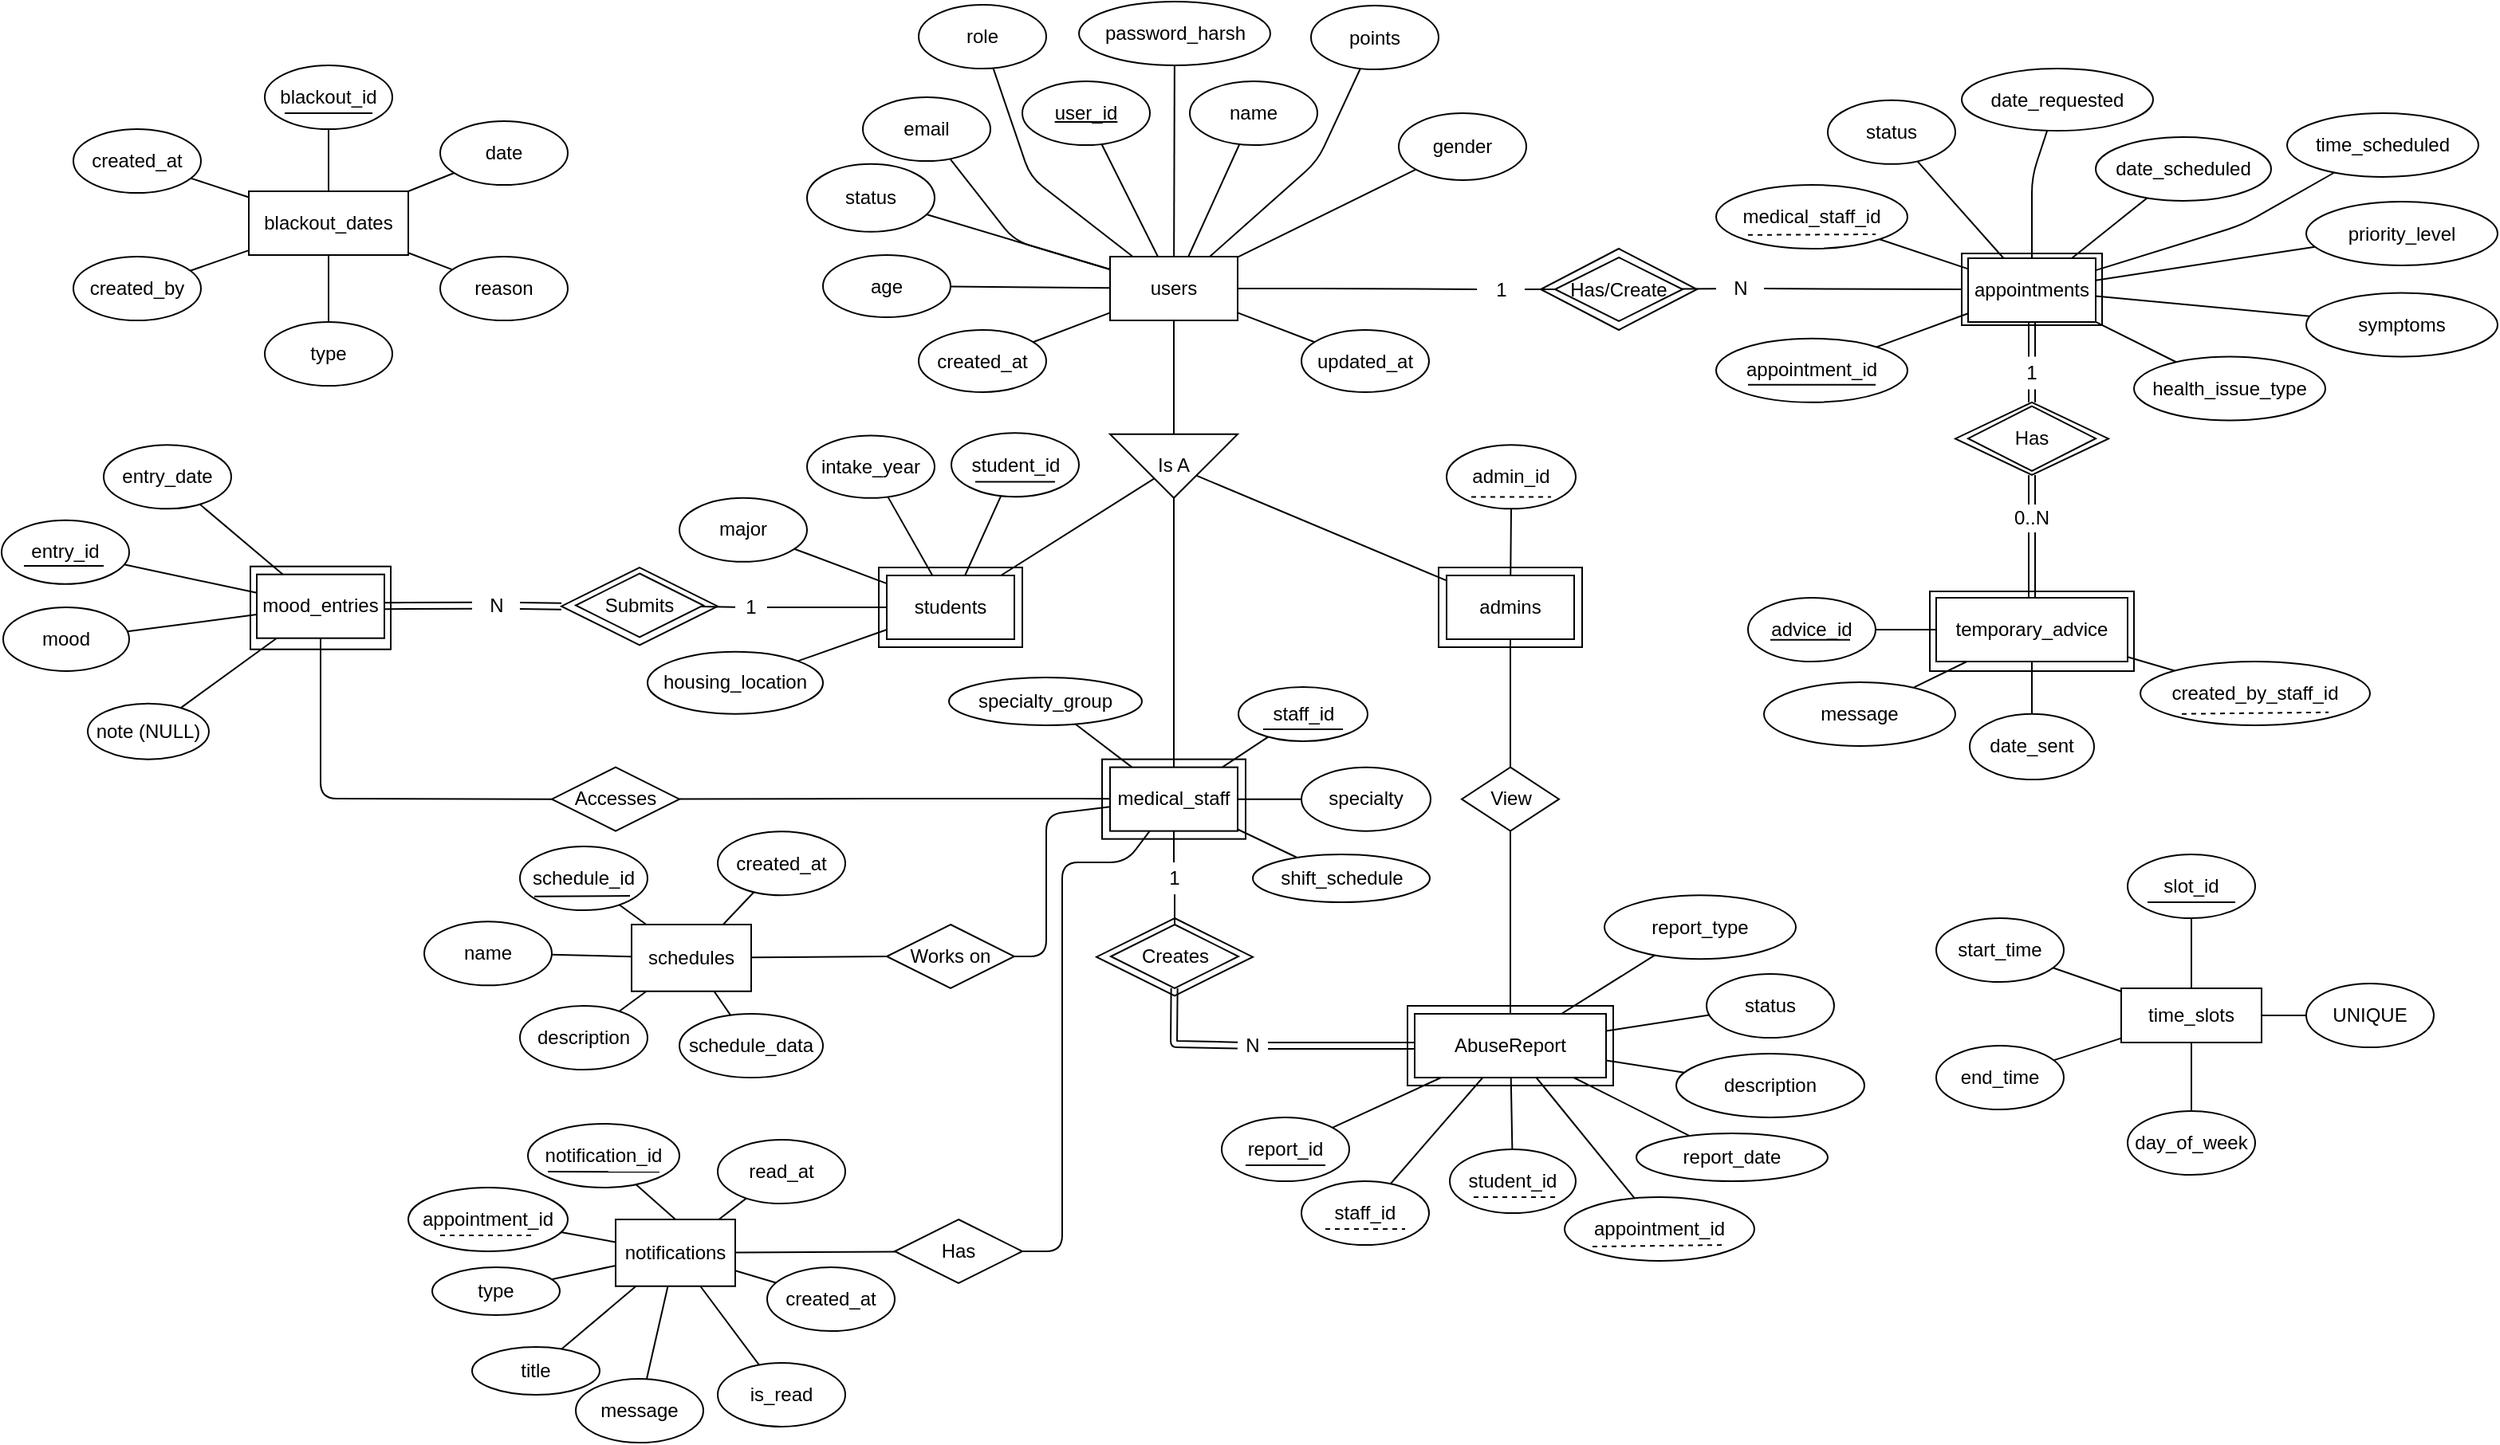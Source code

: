 <mxfile>
    <diagram id="xDIs4j-o2CHhra0XcPzP" name="Page-1">
        <mxGraphModel dx="1313" dy="509" grid="1" gridSize="10" guides="1" tooltips="1" connect="1" arrows="1" fold="1" page="1" pageScale="1" pageWidth="850" pageHeight="1100" math="0" shadow="0">
            <root>
                <mxCell id="0"/>
                <mxCell id="1" parent="0"/>
                <mxCell id="173" value="" style="rounded=0;whiteSpace=wrap;html=1;" parent="1" vertex="1">
                    <mxGeometry x="346" y="355" width="90" height="50" as="geometry"/>
                </mxCell>
                <mxCell id="172" value="" style="rounded=0;whiteSpace=wrap;html=1;" parent="1" vertex="1">
                    <mxGeometry x="135" y="475.32" width="90" height="50" as="geometry"/>
                </mxCell>
                <mxCell id="171" value="" style="rounded=0;whiteSpace=wrap;html=1;" parent="1" vertex="1">
                    <mxGeometry x="-5" y="355" width="90" height="50" as="geometry"/>
                </mxCell>
                <mxCell id="143" value="" style="rounded=0;whiteSpace=wrap;html=1;" parent="1" vertex="1">
                    <mxGeometry x="326.5" y="630" width="129" height="50" as="geometry"/>
                </mxCell>
                <mxCell id="138" value="" style="rounded=0;whiteSpace=wrap;html=1;" parent="1" vertex="1">
                    <mxGeometry x="654" y="370" width="128" height="50" as="geometry"/>
                </mxCell>
                <mxCell id="137" value="" style="rhombus;whiteSpace=wrap;html=1;" parent="1" vertex="1">
                    <mxGeometry x="670" y="251.4" width="96" height="45.6" as="geometry"/>
                </mxCell>
                <mxCell id="136" value="" style="rounded=0;whiteSpace=wrap;html=1;" parent="1" vertex="1">
                    <mxGeometry x="-399" y="354.35" width="88" height="52" as="geometry"/>
                </mxCell>
                <mxCell id="132" value="" style="rhombus;whiteSpace=wrap;html=1;" parent="1" vertex="1">
                    <mxGeometry x="-204" y="355.02" width="98" height="48.65" as="geometry"/>
                </mxCell>
                <mxCell id="130" value="" style="rhombus;whiteSpace=wrap;html=1;" parent="1" vertex="1">
                    <mxGeometry x="131.5" y="575" width="98" height="48.65" as="geometry"/>
                </mxCell>
                <mxCell id="107" value="" style="rounded=0;whiteSpace=wrap;html=1;" parent="1" vertex="1">
                    <mxGeometry x="674" y="158" width="88" height="45" as="geometry"/>
                </mxCell>
                <mxCell id="109" value="" style="rhombus;whiteSpace=wrap;html=1;" parent="1" vertex="1">
                    <mxGeometry x="410" y="155" width="98" height="51" as="geometry"/>
                </mxCell>
                <mxCell id="13" style="edgeStyle=none;html=1;endArrow=none;endFill=0;" parent="1" source="2" target="8" edge="1">
                    <mxGeometry relative="1" as="geometry"/>
                </mxCell>
                <mxCell id="14" style="edgeStyle=none;html=1;endArrow=none;endFill=0;" parent="1" source="2" target="12" edge="1">
                    <mxGeometry relative="1" as="geometry">
                        <mxPoint x="180" y="160" as="sourcePoint"/>
                    </mxGeometry>
                </mxCell>
                <mxCell id="15" style="edgeStyle=none;html=1;endArrow=none;endFill=0;" parent="1" source="2" target="9" edge="1">
                    <mxGeometry relative="1" as="geometry">
                        <Array as="points">
                            <mxPoint x="80" y="150"/>
                        </Array>
                    </mxGeometry>
                </mxCell>
                <mxCell id="16" style="edgeStyle=none;html=1;endArrow=none;endFill=0;" parent="1" source="2" target="10" edge="1">
                    <mxGeometry relative="1" as="geometry"/>
                </mxCell>
                <mxCell id="17" style="edgeStyle=none;html=1;endArrow=none;endFill=0;" parent="1" source="2" target="11" edge="1">
                    <mxGeometry relative="1" as="geometry">
                        <Array as="points">
                            <mxPoint x="90" y="110"/>
                        </Array>
                    </mxGeometry>
                </mxCell>
                <mxCell id="19" style="edgeStyle=none;html=1;endArrow=none;endFill=0;" parent="1" source="2" target="18" edge="1">
                    <mxGeometry relative="1" as="geometry">
                        <Array as="points"/>
                    </mxGeometry>
                </mxCell>
                <mxCell id="22" style="edgeStyle=none;html=1;endArrow=none;endFill=0;" parent="1" source="2" target="21" edge="1">
                    <mxGeometry relative="1" as="geometry">
                        <Array as="points">
                            <mxPoint x="270" y="100"/>
                        </Array>
                    </mxGeometry>
                </mxCell>
                <mxCell id="71" style="edgeStyle=none;html=1;endArrow=none;endFill=0;" parent="1" source="72" target="70" edge="1">
                    <mxGeometry relative="1" as="geometry"/>
                </mxCell>
                <mxCell id="91" style="edgeStyle=none;html=1;endArrow=none;endFill=0;entryX=0.5;entryY=0;entryDx=0;entryDy=0;shape=link;" parent="1" source="93" target="137" edge="1">
                    <mxGeometry relative="1" as="geometry">
                        <Array as="points"/>
                    </mxGeometry>
                </mxCell>
                <mxCell id="101" style="edgeStyle=none;html=1;endArrow=none;endFill=0;" parent="1" target="90" edge="1">
                    <mxGeometry relative="1" as="geometry">
                        <mxPoint x="180.5" y="560" as="sourcePoint"/>
                    </mxGeometry>
                </mxCell>
                <mxCell id="2" value="users" style="rounded=0;whiteSpace=wrap;html=1;" parent="1" vertex="1">
                    <mxGeometry x="140" y="160" width="80" height="40" as="geometry"/>
                </mxCell>
                <mxCell id="24" style="edgeStyle=none;html=1;endArrow=none;endFill=0;" parent="1" source="3" target="23" edge="1">
                    <mxGeometry relative="1" as="geometry"/>
                </mxCell>
                <mxCell id="28" style="edgeStyle=none;html=1;endArrow=none;endFill=0;" parent="1" source="3" target="27" edge="1">
                    <mxGeometry relative="1" as="geometry">
                        <Array as="points">
                            <mxPoint x="718" y="110"/>
                        </Array>
                    </mxGeometry>
                </mxCell>
                <mxCell id="31" style="edgeStyle=none;html=1;endArrow=none;endFill=0;" parent="1" source="3" target="30" edge="1">
                    <mxGeometry relative="1" as="geometry"/>
                </mxCell>
                <mxCell id="32" style="edgeStyle=none;html=1;endArrow=none;endFill=0;" parent="1" source="3" target="29" edge="1">
                    <mxGeometry relative="1" as="geometry"/>
                </mxCell>
                <mxCell id="34" style="edgeStyle=none;html=1;endArrow=none;endFill=0;" parent="1" source="3" target="33" edge="1">
                    <mxGeometry relative="1" as="geometry">
                        <Array as="points"/>
                    </mxGeometry>
                </mxCell>
                <mxCell id="36" style="edgeStyle=none;html=1;endArrow=none;endFill=0;" parent="1" source="3" target="35" edge="1">
                    <mxGeometry relative="1" as="geometry"/>
                </mxCell>
                <mxCell id="108" value="" style="edgeStyle=none;html=1;endArrow=none;endFill=0;exitX=0;exitY=0.5;exitDx=0;exitDy=0;" parent="1" source="107" target="74" edge="1">
                    <mxGeometry relative="1" as="geometry">
                        <mxPoint x="676" y="180" as="sourcePoint"/>
                    </mxGeometry>
                </mxCell>
                <mxCell id="3" value="appointments" style="rounded=0;whiteSpace=wrap;html=1;" parent="1" vertex="1">
                    <mxGeometry x="678" y="161" width="80" height="40" as="geometry"/>
                </mxCell>
                <mxCell id="4" value="mood_entries" style="rounded=0;whiteSpace=wrap;html=1;" parent="1" vertex="1">
                    <mxGeometry x="-395" y="359.35" width="80" height="40" as="geometry"/>
                </mxCell>
                <mxCell id="6" value="temporary_advice" style="rounded=0;whiteSpace=wrap;html=1;" parent="1" vertex="1">
                    <mxGeometry x="658" y="374.0" width="120" height="40" as="geometry"/>
                </mxCell>
                <mxCell id="67" style="edgeStyle=none;html=1;endArrow=none;endFill=0;" parent="1" source="7" target="66" edge="1">
                    <mxGeometry relative="1" as="geometry"/>
                </mxCell>
                <mxCell id="7" value="AbuseReport" style="rounded=0;whiteSpace=wrap;html=1;" parent="1" vertex="1">
                    <mxGeometry x="331" y="635.0" width="120" height="40" as="geometry"/>
                </mxCell>
                <mxCell id="8" value="&lt;u&gt;user_id&lt;/u&gt;" style="ellipse;whiteSpace=wrap;html=1;" parent="1" vertex="1">
                    <mxGeometry x="85" y="50" width="80" height="40" as="geometry"/>
                </mxCell>
                <mxCell id="9" value="email" style="ellipse;whiteSpace=wrap;html=1;" parent="1" vertex="1">
                    <mxGeometry x="-15" y="60" width="80" height="40" as="geometry"/>
                </mxCell>
                <mxCell id="10" value="password_harsh" style="ellipse;whiteSpace=wrap;html=1;" parent="1" vertex="1">
                    <mxGeometry x="120.5" width="120" height="40" as="geometry"/>
                </mxCell>
                <mxCell id="11" value="role" style="ellipse;whiteSpace=wrap;html=1;" parent="1" vertex="1">
                    <mxGeometry x="20" y="2" width="80" height="40" as="geometry"/>
                </mxCell>
                <mxCell id="12" value="name" style="ellipse;whiteSpace=wrap;html=1;" parent="1" vertex="1">
                    <mxGeometry x="190" y="50" width="80" height="40" as="geometry"/>
                </mxCell>
                <mxCell id="18" value="status" style="ellipse;whiteSpace=wrap;html=1;" parent="1" vertex="1">
                    <mxGeometry x="-50" y="101.9" width="80" height="42.5" as="geometry"/>
                </mxCell>
                <mxCell id="21" value="points" style="ellipse;whiteSpace=wrap;html=1;" parent="1" vertex="1">
                    <mxGeometry x="266" y="2.5" width="80" height="40" as="geometry"/>
                </mxCell>
                <mxCell id="23" value="appointment_id" style="ellipse;whiteSpace=wrap;html=1;" parent="1" vertex="1">
                    <mxGeometry x="520" y="211.4" width="120" height="40" as="geometry"/>
                </mxCell>
                <mxCell id="25" value="" style="endArrow=none;html=1;" parent="1" edge="1">
                    <mxGeometry width="50" height="50" relative="1" as="geometry">
                        <mxPoint x="540" y="240.4" as="sourcePoint"/>
                        <mxPoint x="620" y="240.4" as="targetPoint"/>
                    </mxGeometry>
                </mxCell>
                <mxCell id="27" value="date_requested" style="ellipse;whiteSpace=wrap;html=1;" parent="1" vertex="1">
                    <mxGeometry x="674" y="42" width="120" height="39" as="geometry"/>
                </mxCell>
                <mxCell id="29" value="date_scheduled" style="ellipse;whiteSpace=wrap;html=1;" parent="1" vertex="1">
                    <mxGeometry x="758" y="85" width="110" height="40" as="geometry"/>
                </mxCell>
                <mxCell id="30" value="symptoms" style="ellipse;whiteSpace=wrap;html=1;" parent="1" vertex="1">
                    <mxGeometry x="890" y="182.7" width="120" height="40" as="geometry"/>
                </mxCell>
                <mxCell id="33" value="priority_level" style="ellipse;whiteSpace=wrap;html=1;" parent="1" vertex="1">
                    <mxGeometry x="890" y="125.5" width="120" height="40" as="geometry"/>
                </mxCell>
                <mxCell id="35" value="status" style="ellipse;whiteSpace=wrap;html=1;" parent="1" vertex="1">
                    <mxGeometry x="590" y="61.9" width="80" height="40" as="geometry"/>
                </mxCell>
                <mxCell id="38" value="" style="edgeStyle=none;html=1;endArrow=none;endFill=0;" parent="1" source="37" target="4" edge="1">
                    <mxGeometry relative="1" as="geometry"/>
                </mxCell>
                <mxCell id="37" value="entry_id" style="ellipse;whiteSpace=wrap;html=1;" parent="1" vertex="1">
                    <mxGeometry x="-555" y="325.35" width="80" height="40" as="geometry"/>
                </mxCell>
                <mxCell id="40" value="" style="edgeStyle=none;html=1;endArrow=none;endFill=0;" parent="1" source="39" target="4" edge="1">
                    <mxGeometry relative="1" as="geometry">
                        <mxPoint x="-340.701" y="318.153" as="sourcePoint"/>
                    </mxGeometry>
                </mxCell>
                <mxCell id="39" value="entry_date" style="ellipse;whiteSpace=wrap;html=1;" parent="1" vertex="1">
                    <mxGeometry x="-491" y="278.15" width="80" height="40" as="geometry"/>
                </mxCell>
                <mxCell id="42" style="edgeStyle=none;html=1;endArrow=none;endFill=0;" parent="1" source="41" target="4" edge="1">
                    <mxGeometry relative="1" as="geometry"/>
                </mxCell>
                <mxCell id="41" value="mood" style="ellipse;whiteSpace=wrap;html=1;" parent="1" vertex="1">
                    <mxGeometry x="-554" y="379.95" width="79" height="40" as="geometry"/>
                </mxCell>
                <mxCell id="43" value="" style="endArrow=none;html=1;" parent="1" edge="1">
                    <mxGeometry width="50" height="50" relative="1" as="geometry">
                        <mxPoint x="-541" y="354.02" as="sourcePoint"/>
                        <mxPoint x="-491" y="354.02" as="targetPoint"/>
                    </mxGeometry>
                </mxCell>
                <mxCell id="55" style="edgeStyle=none;html=1;endArrow=none;endFill=0;" parent="1" source="53" target="6" edge="1">
                    <mxGeometry relative="1" as="geometry"/>
                </mxCell>
                <mxCell id="53" value="advice_id" style="ellipse;whiteSpace=wrap;html=1;" parent="1" vertex="1">
                    <mxGeometry x="540" y="374.0" width="80" height="40" as="geometry"/>
                </mxCell>
                <mxCell id="54" value="" style="endArrow=none;html=1;" parent="1" edge="1">
                    <mxGeometry width="50" height="50" relative="1" as="geometry">
                        <mxPoint x="554" y="400.37" as="sourcePoint"/>
                        <mxPoint x="604" y="400.37" as="targetPoint"/>
                    </mxGeometry>
                </mxCell>
                <mxCell id="59" style="edgeStyle=none;html=1;endArrow=none;endFill=0;" parent="1" source="58" target="6" edge="1">
                    <mxGeometry relative="1" as="geometry"/>
                </mxCell>
                <mxCell id="58" value="created_by_staff_id" style="ellipse;whiteSpace=wrap;html=1;" parent="1" vertex="1">
                    <mxGeometry x="786" y="414" width="144" height="40" as="geometry"/>
                </mxCell>
                <mxCell id="61" style="edgeStyle=none;html=1;endArrow=none;endFill=0;" parent="1" source="60" target="6" edge="1">
                    <mxGeometry relative="1" as="geometry"/>
                </mxCell>
                <mxCell id="60" value="date_sent" style="ellipse;whiteSpace=wrap;html=1;" parent="1" vertex="1">
                    <mxGeometry x="679" y="446.85" width="78" height="41.2" as="geometry"/>
                </mxCell>
                <mxCell id="63" style="edgeStyle=none;html=1;endArrow=none;endFill=0;" parent="1" source="62" target="7" edge="1">
                    <mxGeometry relative="1" as="geometry"/>
                </mxCell>
                <mxCell id="62" value="report_id" style="ellipse;whiteSpace=wrap;html=1;" parent="1" vertex="1">
                    <mxGeometry x="210" y="700.0" width="80" height="40" as="geometry"/>
                </mxCell>
                <mxCell id="65" style="edgeStyle=none;html=1;endArrow=none;endFill=0;" parent="1" source="64" target="7" edge="1">
                    <mxGeometry relative="1" as="geometry"/>
                </mxCell>
                <mxCell id="64" value="description" style="ellipse;whiteSpace=wrap;html=1;" parent="1" vertex="1">
                    <mxGeometry x="495" y="660.0" width="118" height="40" as="geometry"/>
                </mxCell>
                <mxCell id="66" value="report_date" style="ellipse;whiteSpace=wrap;html=1;" parent="1" vertex="1">
                    <mxGeometry x="470" y="710" width="120" height="30" as="geometry"/>
                </mxCell>
                <mxCell id="69" style="edgeStyle=none;html=1;endArrow=none;endFill=0;" parent="1" source="68" target="7" edge="1">
                    <mxGeometry relative="1" as="geometry"/>
                </mxCell>
                <mxCell id="68" value="status" style="ellipse;whiteSpace=wrap;html=1;" parent="1" vertex="1">
                    <mxGeometry x="514" y="610.0" width="80" height="40" as="geometry"/>
                </mxCell>
                <mxCell id="70" value="Has/Create" style="rhombus;whiteSpace=wrap;html=1;" parent="1" vertex="1">
                    <mxGeometry x="419" y="160.5" width="80" height="40" as="geometry"/>
                </mxCell>
                <mxCell id="77" style="edgeStyle=none;html=1;endArrow=none;endFill=0;shape=link;" parent="1" source="79" target="4" edge="1">
                    <mxGeometry relative="1" as="geometry"/>
                </mxCell>
                <mxCell id="117" value="" style="edgeStyle=none;html=1;endArrow=none;endFill=0;shape=link;exitX=0;exitY=0.5;exitDx=0;exitDy=0;" parent="1" source="132" target="79" edge="1">
                    <mxGeometry relative="1" as="geometry"/>
                </mxCell>
                <mxCell id="75" value="Submits" style="rhombus;whiteSpace=wrap;html=1;" parent="1" vertex="1">
                    <mxGeometry x="-195" y="358.75" width="80" height="40" as="geometry"/>
                </mxCell>
                <mxCell id="84" value="" style="edgeStyle=none;html=1;endArrow=none;endFill=0;" parent="1" source="70" target="74" edge="1">
                    <mxGeometry relative="1" as="geometry">
                        <mxPoint x="424.216" y="223.108" as="sourcePoint"/>
                        <mxPoint x="572" y="164.5" as="targetPoint"/>
                    </mxGeometry>
                </mxCell>
                <mxCell id="74" value="N" style="text;html=1;align=center;verticalAlign=middle;resizable=0;points=[];autosize=1;strokeColor=none;fillColor=none;" parent="1" vertex="1">
                    <mxGeometry x="520" y="165" width="30" height="30" as="geometry"/>
                </mxCell>
                <mxCell id="85" value="" style="edgeStyle=none;html=1;endArrow=none;endFill=0;" parent="1" source="2" target="72" edge="1">
                    <mxGeometry relative="1" as="geometry">
                        <mxPoint x="200" y="180" as="sourcePoint"/>
                        <mxPoint x="320" y="180" as="targetPoint"/>
                        <Array as="points">
                            <mxPoint x="260" y="180"/>
                        </Array>
                    </mxGeometry>
                </mxCell>
                <mxCell id="72" value="1" style="text;html=1;align=center;verticalAlign=middle;resizable=0;points=[];autosize=1;strokeColor=none;fillColor=none;" parent="1" vertex="1">
                    <mxGeometry x="370" y="165.5" width="30" height="30" as="geometry"/>
                </mxCell>
                <mxCell id="79" value="N" style="text;html=1;align=center;verticalAlign=middle;resizable=0;points=[];autosize=1;strokeColor=none;fillColor=none;" parent="1" vertex="1">
                    <mxGeometry x="-260" y="363.75" width="30" height="30" as="geometry"/>
                </mxCell>
                <mxCell id="92" style="edgeStyle=none;html=1;endArrow=none;endFill=0;shape=link;" parent="1" source="97" target="6" edge="1">
                    <mxGeometry relative="1" as="geometry">
                        <mxPoint x="718" y="358.5" as="sourcePoint"/>
                        <Array as="points"/>
                    </mxGeometry>
                </mxCell>
                <mxCell id="89" value="Has" style="rhombus;whiteSpace=wrap;html=1;" parent="1" vertex="1">
                    <mxGeometry x="678" y="253.8" width="80" height="40.6" as="geometry"/>
                </mxCell>
                <mxCell id="104" style="edgeStyle=none;html=1;endArrow=none;endFill=0;shape=link;" parent="1" source="105" target="7" edge="1">
                    <mxGeometry relative="1" as="geometry">
                        <Array as="points"/>
                    </mxGeometry>
                </mxCell>
                <mxCell id="90" value="Creates" style="rhombus;whiteSpace=wrap;html=1;" parent="1" vertex="1">
                    <mxGeometry x="140.5" y="579.0" width="80" height="40" as="geometry"/>
                </mxCell>
                <mxCell id="96" value="" style="edgeStyle=none;html=1;endArrow=none;endFill=0;shape=link;" parent="1" source="3" target="93" edge="1">
                    <mxGeometry relative="1" as="geometry">
                        <mxPoint x="296" y="173" as="sourcePoint"/>
                        <mxPoint x="392" y="484" as="targetPoint"/>
                        <Array as="points"/>
                    </mxGeometry>
                </mxCell>
                <mxCell id="93" value="1" style="text;html=1;align=center;verticalAlign=middle;whiteSpace=wrap;rounded=0;" parent="1" vertex="1">
                    <mxGeometry x="708" y="222.7" width="20" height="20.6" as="geometry"/>
                </mxCell>
                <mxCell id="98" value="" style="edgeStyle=none;html=1;endArrow=none;endFill=0;shape=link;exitX=0.5;exitY=1;exitDx=0;exitDy=0;" parent="1" source="137" target="97" edge="1">
                    <mxGeometry relative="1" as="geometry">
                        <mxPoint x="719" y="303" as="sourcePoint"/>
                        <mxPoint x="914" y="630.2" as="targetPoint"/>
                        <Array as="points"/>
                    </mxGeometry>
                </mxCell>
                <mxCell id="97" value="0..N" style="text;html=1;align=center;verticalAlign=middle;whiteSpace=wrap;rounded=0;" parent="1" vertex="1">
                    <mxGeometry x="708" y="315.5" width="20" height="17.5" as="geometry"/>
                </mxCell>
                <mxCell id="102" value="1" style="text;html=1;align=center;verticalAlign=middle;whiteSpace=wrap;rounded=0;" parent="1" vertex="1">
                    <mxGeometry x="172.5" y="540" width="15" height="20.6" as="geometry"/>
                </mxCell>
                <mxCell id="106" value="" style="edgeStyle=none;html=1;endArrow=none;endFill=0;shape=link;" parent="1" source="90" target="105" edge="1">
                    <mxGeometry relative="1" as="geometry">
                        <mxPoint x="340.5" y="857.4" as="sourcePoint"/>
                        <mxPoint x="180.5" y="665.05" as="targetPoint"/>
                        <Array as="points">
                            <mxPoint x="180" y="654"/>
                        </Array>
                    </mxGeometry>
                </mxCell>
                <mxCell id="105" value="N" style="text;html=1;align=center;verticalAlign=middle;whiteSpace=wrap;rounded=0;" parent="1" vertex="1">
                    <mxGeometry x="220" y="648.13" width="19" height="13.75" as="geometry"/>
                </mxCell>
                <mxCell id="113" style="edgeStyle=none;html=1;exitX=0;exitY=0.5;exitDx=0;exitDy=0;endArrow=none;endFill=0;" parent="1" source="112" target="2" edge="1">
                    <mxGeometry relative="1" as="geometry"/>
                </mxCell>
                <mxCell id="115" style="edgeStyle=none;html=1;endArrow=none;endFill=0;" parent="1" source="112" target="114" edge="1">
                    <mxGeometry relative="1" as="geometry"/>
                </mxCell>
                <mxCell id="122" style="edgeStyle=none;html=1;exitX=1;exitY=0.5;exitDx=0;exitDy=0;endArrow=none;endFill=0;" parent="1" source="112" target="121" edge="1">
                    <mxGeometry relative="1" as="geometry"/>
                </mxCell>
                <mxCell id="128" style="edgeStyle=none;html=1;endArrow=none;endFill=0;" parent="1" source="112" target="126" edge="1">
                    <mxGeometry relative="1" as="geometry"/>
                </mxCell>
                <mxCell id="112" value="Is A" style="triangle;whiteSpace=wrap;html=1;rotation=90;horizontal=0;" parent="1" vertex="1">
                    <mxGeometry x="160" y="251.4" width="40" height="80" as="geometry"/>
                </mxCell>
                <mxCell id="120" style="edgeStyle=none;html=1;endArrow=none;endFill=0;" parent="1" source="135" target="75" edge="1">
                    <mxGeometry relative="1" as="geometry">
                        <Array as="points"/>
                        <mxPoint x="-155" y="364.6" as="sourcePoint"/>
                    </mxGeometry>
                </mxCell>
                <mxCell id="147" style="edgeStyle=none;html=1;endArrow=none;endFill=0;" parent="1" source="114" target="146" edge="1">
                    <mxGeometry relative="1" as="geometry"/>
                </mxCell>
                <mxCell id="114" value="students" style="rounded=0;whiteSpace=wrap;html=1;" parent="1" vertex="1">
                    <mxGeometry y="360" width="80" height="40" as="geometry"/>
                </mxCell>
                <mxCell id="158" style="edgeStyle=none;html=1;endArrow=none;endFill=0;" parent="1" source="121" target="157" edge="1">
                    <mxGeometry relative="1" as="geometry">
                        <Array as="points">
                            <mxPoint x="110" y="500"/>
                            <mxPoint y="500"/>
                        </Array>
                    </mxGeometry>
                </mxCell>
                <mxCell id="205" style="edgeStyle=none;html=1;exitX=0.5;exitY=1;exitDx=0;exitDy=0;endArrow=none;endFill=0;" edge="1" parent="1" source="121" target="102">
                    <mxGeometry relative="1" as="geometry"/>
                </mxCell>
                <mxCell id="121" value="medical_staff" style="rounded=0;whiteSpace=wrap;html=1;" parent="1" vertex="1">
                    <mxGeometry x="140" y="480.32" width="80" height="40" as="geometry"/>
                </mxCell>
                <mxCell id="190" style="edgeStyle=none;html=1;exitX=0.5;exitY=1;exitDx=0;exitDy=0;endArrow=none;endFill=0;" edge="1" parent="1" source="126" target="189">
                    <mxGeometry relative="1" as="geometry"/>
                </mxCell>
                <mxCell id="126" value="admins" style="rounded=0;whiteSpace=wrap;html=1;" parent="1" vertex="1">
                    <mxGeometry x="351" y="360" width="80" height="40" as="geometry"/>
                </mxCell>
                <mxCell id="181" style="edgeStyle=none;html=1;exitX=1;exitY=0.5;exitDx=0;exitDy=0;endArrow=none;endFill=0;" edge="1" parent="1" source="135" target="114">
                    <mxGeometry relative="1" as="geometry"/>
                </mxCell>
                <mxCell id="135" value="1" style="text;html=1;align=center;verticalAlign=middle;whiteSpace=wrap;rounded=0;" parent="1" vertex="1">
                    <mxGeometry x="-95" y="370" width="20" height="20" as="geometry"/>
                </mxCell>
                <mxCell id="145" value="" style="endArrow=none;html=1;" parent="1" edge="1">
                    <mxGeometry width="50" height="50" relative="1" as="geometry">
                        <mxPoint x="225" y="730" as="sourcePoint"/>
                        <mxPoint x="275" y="730" as="targetPoint"/>
                    </mxGeometry>
                </mxCell>
                <mxCell id="146" value="student_id" style="ellipse;whiteSpace=wrap;html=1;" parent="1" vertex="1">
                    <mxGeometry x="40.5" y="270.6" width="80" height="40" as="geometry"/>
                </mxCell>
                <mxCell id="150" style="edgeStyle=none;html=1;endArrow=none;endFill=0;" parent="1" source="149" target="114" edge="1">
                    <mxGeometry relative="1" as="geometry"/>
                </mxCell>
                <mxCell id="149" value="intake_year" style="ellipse;whiteSpace=wrap;html=1;" parent="1" vertex="1">
                    <mxGeometry x="-50" y="272.2" width="80" height="39.2" as="geometry"/>
                </mxCell>
                <mxCell id="152" style="edgeStyle=none;html=1;endArrow=none;endFill=0;" parent="1" source="151" target="114" edge="1">
                    <mxGeometry relative="1" as="geometry"/>
                </mxCell>
                <mxCell id="151" value="major" style="ellipse;whiteSpace=wrap;html=1;" parent="1" vertex="1">
                    <mxGeometry x="-130" y="311.4" width="80" height="40" as="geometry"/>
                </mxCell>
                <mxCell id="154" style="edgeStyle=none;html=1;endArrow=none;endFill=0;" parent="1" source="153" target="2" edge="1">
                    <mxGeometry relative="1" as="geometry"/>
                </mxCell>
                <mxCell id="153" value="gender" style="ellipse;whiteSpace=wrap;html=1;" parent="1" vertex="1">
                    <mxGeometry x="321" y="70" width="80" height="42" as="geometry"/>
                </mxCell>
                <mxCell id="156" style="edgeStyle=none;html=1;endArrow=none;endFill=0;" parent="1" source="155" target="2" edge="1">
                    <mxGeometry relative="1" as="geometry"/>
                </mxCell>
                <mxCell id="155" value="age" style="ellipse;whiteSpace=wrap;html=1;" parent="1" vertex="1">
                    <mxGeometry x="-40" y="159" width="80" height="39" as="geometry"/>
                </mxCell>
                <mxCell id="157" value="Accesses" style="rhombus;whiteSpace=wrap;html=1;" parent="1" vertex="1">
                    <mxGeometry x="-210" y="480.32" width="80" height="40" as="geometry"/>
                </mxCell>
                <mxCell id="159" style="edgeStyle=none;html=1;endArrow=none;endFill=0;exitX=0;exitY=0.5;exitDx=0;exitDy=0;" parent="1" source="157" target="4" edge="1">
                    <mxGeometry relative="1" as="geometry">
                        <Array as="points">
                            <mxPoint x="-355" y="500"/>
                        </Array>
                        <mxPoint x="-240" y="464.35" as="sourcePoint"/>
                    </mxGeometry>
                </mxCell>
                <mxCell id="162" style="edgeStyle=none;html=1;endArrow=none;endFill=0;" parent="1" source="160" target="126" edge="1">
                    <mxGeometry relative="1" as="geometry"/>
                </mxCell>
                <mxCell id="160" value="admin_id" style="ellipse;whiteSpace=wrap;html=1;" parent="1" vertex="1">
                    <mxGeometry x="351" y="278.15" width="81" height="40" as="geometry"/>
                </mxCell>
                <mxCell id="163" value="" style="endArrow=none;dashed=1;html=1;" parent="1" edge="1">
                    <mxGeometry width="50" height="50" relative="1" as="geometry">
                        <mxPoint x="366.5" y="310.7" as="sourcePoint"/>
                        <mxPoint x="416.5" y="310.7" as="targetPoint"/>
                    </mxGeometry>
                </mxCell>
                <mxCell id="168" style="edgeStyle=none;html=1;endArrow=none;endFill=0;" parent="1" source="165" target="121" edge="1">
                    <mxGeometry relative="1" as="geometry"/>
                </mxCell>
                <mxCell id="165" value="staff_id" style="ellipse;whiteSpace=wrap;html=1;" parent="1" vertex="1">
                    <mxGeometry x="220.5" y="430" width="81" height="34" as="geometry"/>
                </mxCell>
                <mxCell id="166" value="" style="endArrow=none;html=1;" parent="1" edge="1">
                    <mxGeometry width="50" height="50" relative="1" as="geometry">
                        <mxPoint x="236" y="456.55" as="sourcePoint"/>
                        <mxPoint x="286" y="456.55" as="targetPoint"/>
                    </mxGeometry>
                </mxCell>
                <mxCell id="170" value="" style="endArrow=none;html=1;" parent="1" edge="1">
                    <mxGeometry width="50" height="50" relative="1" as="geometry">
                        <mxPoint x="55.5" y="301.27" as="sourcePoint"/>
                        <mxPoint x="105.5" y="301.27" as="targetPoint"/>
                    </mxGeometry>
                </mxCell>
                <mxCell id="175" value="note (NULL)" style="ellipse;whiteSpace=wrap;html=1;" parent="1" vertex="1">
                    <mxGeometry x="-501" y="440.32" width="76" height="35" as="geometry"/>
                </mxCell>
                <mxCell id="176" style="edgeStyle=none;html=1;endArrow=none;endFill=0;" parent="1" source="175" target="4" edge="1">
                    <mxGeometry relative="1" as="geometry"/>
                </mxCell>
                <mxCell id="180" style="edgeStyle=none;html=1;endArrow=none;endFill=0;" parent="1" source="179" target="7" edge="1">
                    <mxGeometry relative="1" as="geometry"/>
                </mxCell>
                <mxCell id="179" value="student_id" style="ellipse;whiteSpace=wrap;html=1;" parent="1" vertex="1">
                    <mxGeometry x="353" y="720" width="79" height="40" as="geometry"/>
                </mxCell>
                <mxCell id="183" style="edgeStyle=none;html=1;endArrow=none;endFill=0;" edge="1" parent="1" source="182" target="2">
                    <mxGeometry relative="1" as="geometry"/>
                </mxCell>
                <mxCell id="182" value="created_at" style="ellipse;whiteSpace=wrap;html=1;" vertex="1" parent="1">
                    <mxGeometry x="20" y="206" width="80" height="39" as="geometry"/>
                </mxCell>
                <mxCell id="185" style="edgeStyle=none;html=1;endArrow=none;endFill=0;" edge="1" parent="1" source="184" target="2">
                    <mxGeometry relative="1" as="geometry"/>
                </mxCell>
                <mxCell id="184" value="updated_at" style="ellipse;whiteSpace=wrap;html=1;" vertex="1" parent="1">
                    <mxGeometry x="260" y="206" width="80" height="39" as="geometry"/>
                </mxCell>
                <mxCell id="187" style="edgeStyle=none;html=1;endArrow=none;endFill=0;" edge="1" parent="1" source="186" target="114">
                    <mxGeometry relative="1" as="geometry"/>
                </mxCell>
                <mxCell id="186" value="housing_location" style="ellipse;whiteSpace=wrap;html=1;" vertex="1" parent="1">
                    <mxGeometry x="-150" y="407.85" width="110" height="39" as="geometry"/>
                </mxCell>
                <mxCell id="193" style="edgeStyle=none;html=1;exitX=0.5;exitY=1;exitDx=0;exitDy=0;entryX=0.5;entryY=0;entryDx=0;entryDy=0;endArrow=none;endFill=0;" edge="1" parent="1" source="189" target="7">
                    <mxGeometry relative="1" as="geometry"/>
                </mxCell>
                <mxCell id="189" value="View" style="rhombus;whiteSpace=wrap;html=1;" vertex="1" parent="1">
                    <mxGeometry x="360.5" y="480.32" width="61" height="40" as="geometry"/>
                </mxCell>
                <mxCell id="216" style="edgeStyle=none;html=1;endArrow=none;endFill=0;" edge="1" parent="1" source="195" target="215">
                    <mxGeometry relative="1" as="geometry"/>
                </mxCell>
                <mxCell id="220" style="edgeStyle=none;html=1;endArrow=none;endFill=0;" edge="1" parent="1" source="195" target="218">
                    <mxGeometry relative="1" as="geometry"/>
                </mxCell>
                <mxCell id="195" value="schedules" style="rounded=0;whiteSpace=wrap;html=1;" vertex="1" parent="1">
                    <mxGeometry x="-160" y="579" width="75" height="41.87" as="geometry"/>
                </mxCell>
                <mxCell id="198" style="edgeStyle=none;html=1;endArrow=none;endFill=0;" edge="1" parent="1" source="196" target="121">
                    <mxGeometry relative="1" as="geometry"/>
                </mxCell>
                <mxCell id="196" value="specialty" style="ellipse;whiteSpace=wrap;html=1;" vertex="1" parent="1">
                    <mxGeometry x="260" y="480.32" width="81" height="40" as="geometry"/>
                </mxCell>
                <mxCell id="202" style="edgeStyle=none;html=1;endArrow=none;endFill=0;" edge="1" parent="1" source="201" target="121">
                    <mxGeometry relative="1" as="geometry"/>
                </mxCell>
                <mxCell id="201" value="specialty_group" style="ellipse;whiteSpace=wrap;html=1;" vertex="1" parent="1">
                    <mxGeometry x="39" y="424" width="121" height="30" as="geometry"/>
                </mxCell>
                <mxCell id="204" style="edgeStyle=none;html=1;endArrow=none;endFill=0;" edge="1" parent="1" source="203" target="121">
                    <mxGeometry relative="1" as="geometry"/>
                </mxCell>
                <mxCell id="203" value="shift_schedule" style="ellipse;whiteSpace=wrap;html=1;" vertex="1" parent="1">
                    <mxGeometry x="229.5" y="535" width="111" height="30" as="geometry"/>
                </mxCell>
                <mxCell id="207" style="edgeStyle=none;html=1;exitX=1;exitY=0.5;exitDx=0;exitDy=0;endArrow=none;endFill=0;" edge="1" parent="1" source="206" target="121">
                    <mxGeometry relative="1" as="geometry">
                        <Array as="points">
                            <mxPoint x="100" y="599"/>
                            <mxPoint x="100" y="510"/>
                        </Array>
                    </mxGeometry>
                </mxCell>
                <mxCell id="208" style="edgeStyle=none;html=1;exitX=0;exitY=0.5;exitDx=0;exitDy=0;endArrow=none;endFill=0;" edge="1" parent="1" source="206" target="195">
                    <mxGeometry relative="1" as="geometry">
                        <Array as="points"/>
                    </mxGeometry>
                </mxCell>
                <mxCell id="206" value="Works on" style="rhombus;whiteSpace=wrap;html=1;" vertex="1" parent="1">
                    <mxGeometry y="579" width="80" height="40" as="geometry"/>
                </mxCell>
                <mxCell id="214" style="edgeStyle=none;html=1;endArrow=none;endFill=0;" edge="1" parent="1" source="209" target="195">
                    <mxGeometry relative="1" as="geometry"/>
                </mxCell>
                <mxCell id="209" value="schedule_id" style="ellipse;whiteSpace=wrap;html=1;" vertex="1" parent="1">
                    <mxGeometry x="-230" y="530" width="80" height="40" as="geometry"/>
                </mxCell>
                <mxCell id="211" style="edgeStyle=none;html=1;endArrow=none;endFill=0;" edge="1" parent="1" source="210" target="195">
                    <mxGeometry relative="1" as="geometry"/>
                </mxCell>
                <mxCell id="210" value="schedule_data" style="ellipse;whiteSpace=wrap;html=1;" vertex="1" parent="1">
                    <mxGeometry x="-130" y="635.01" width="90" height="40" as="geometry"/>
                </mxCell>
                <mxCell id="213" style="edgeStyle=none;html=1;endArrow=none;endFill=0;" edge="1" parent="1" source="212" target="195">
                    <mxGeometry relative="1" as="geometry"/>
                </mxCell>
                <mxCell id="212" value="description" style="ellipse;whiteSpace=wrap;html=1;" vertex="1" parent="1">
                    <mxGeometry x="-230" y="630" width="80" height="40" as="geometry"/>
                </mxCell>
                <mxCell id="215" value="name" style="ellipse;whiteSpace=wrap;html=1;" vertex="1" parent="1">
                    <mxGeometry x="-290" y="577.13" width="80" height="40" as="geometry"/>
                </mxCell>
                <mxCell id="217" value="" style="endArrow=none;html=1;" edge="1" parent="1">
                    <mxGeometry width="50" height="50" relative="1" as="geometry">
                        <mxPoint x="-161" y="561" as="sourcePoint"/>
                        <mxPoint x="-221" y="561.42" as="targetPoint"/>
                    </mxGeometry>
                </mxCell>
                <mxCell id="218" value="created_at" style="ellipse;whiteSpace=wrap;html=1;" vertex="1" parent="1">
                    <mxGeometry x="-106" y="520.6" width="80" height="40" as="geometry"/>
                </mxCell>
                <mxCell id="223" style="edgeStyle=none;html=1;endArrow=none;endFill=0;" edge="1" parent="1" source="222" target="3">
                    <mxGeometry relative="1" as="geometry"/>
                </mxCell>
                <mxCell id="222" value="medical_staff_id" style="ellipse;whiteSpace=wrap;html=1;" vertex="1" parent="1">
                    <mxGeometry x="520" y="115" width="120" height="40" as="geometry"/>
                </mxCell>
                <mxCell id="226" value="" style="endArrow=none;dashed=1;html=1;" edge="1" parent="1">
                    <mxGeometry width="50" height="50" relative="1" as="geometry">
                        <mxPoint x="540" y="146.4" as="sourcePoint"/>
                        <mxPoint x="620" y="146" as="targetPoint"/>
                    </mxGeometry>
                </mxCell>
                <mxCell id="229" style="edgeStyle=none;html=1;endArrow=none;endFill=0;" edge="1" parent="1" source="228" target="3">
                    <mxGeometry relative="1" as="geometry">
                        <Array as="points">
                            <mxPoint x="850" y="140"/>
                        </Array>
                    </mxGeometry>
                </mxCell>
                <mxCell id="228" value="time_scheduled" style="ellipse;whiteSpace=wrap;html=1;" vertex="1" parent="1">
                    <mxGeometry x="878" y="70.0" width="120" height="40" as="geometry"/>
                </mxCell>
                <mxCell id="231" style="edgeStyle=none;html=1;endArrow=none;endFill=0;" edge="1" parent="1" source="230" target="3">
                    <mxGeometry relative="1" as="geometry"/>
                </mxCell>
                <mxCell id="230" value="health_issue_type" style="ellipse;whiteSpace=wrap;html=1;" vertex="1" parent="1">
                    <mxGeometry x="782" y="222.7" width="120" height="40" as="geometry"/>
                </mxCell>
                <mxCell id="235" style="edgeStyle=none;html=1;endArrow=none;endFill=0;" edge="1" parent="1" source="233" target="6">
                    <mxGeometry relative="1" as="geometry"/>
                </mxCell>
                <mxCell id="233" value="message" style="ellipse;whiteSpace=wrap;html=1;" vertex="1" parent="1">
                    <mxGeometry x="550" y="427.0" width="120" height="40" as="geometry"/>
                </mxCell>
                <mxCell id="236" value="" style="endArrow=none;html=1;dashed=1;" edge="1" parent="1">
                    <mxGeometry width="50" height="50" relative="1" as="geometry">
                        <mxPoint x="812" y="446.85" as="sourcePoint"/>
                        <mxPoint x="904" y="445.87" as="targetPoint"/>
                    </mxGeometry>
                </mxCell>
                <mxCell id="239" style="edgeStyle=none;html=1;endArrow=none;endFill=0;" edge="1" parent="1" source="237" target="7">
                    <mxGeometry relative="1" as="geometry"/>
                </mxCell>
                <mxCell id="237" value="staff_id" style="ellipse;whiteSpace=wrap;html=1;" vertex="1" parent="1">
                    <mxGeometry x="260" y="740.0" width="80" height="40" as="geometry"/>
                </mxCell>
                <mxCell id="238" value="" style="endArrow=none;html=1;dashed=1;" edge="1" parent="1">
                    <mxGeometry width="50" height="50" relative="1" as="geometry">
                        <mxPoint x="275" y="770" as="sourcePoint"/>
                        <mxPoint x="325" y="770" as="targetPoint"/>
                    </mxGeometry>
                </mxCell>
                <mxCell id="240" value="" style="endArrow=none;dashed=1;html=1;" edge="1" parent="1">
                    <mxGeometry width="50" height="50" relative="1" as="geometry">
                        <mxPoint x="368" y="750" as="sourcePoint"/>
                        <mxPoint x="419" y="750" as="targetPoint"/>
                    </mxGeometry>
                </mxCell>
                <mxCell id="243" style="edgeStyle=none;html=1;endArrow=none;endFill=0;" edge="1" parent="1" source="241" target="7">
                    <mxGeometry relative="1" as="geometry"/>
                </mxCell>
                <mxCell id="241" value="appointment_id" style="ellipse;whiteSpace=wrap;html=1;" vertex="1" parent="1">
                    <mxGeometry x="425" y="750" width="119" height="40" as="geometry"/>
                </mxCell>
                <mxCell id="242" value="" style="endArrow=none;dashed=1;html=1;" edge="1" parent="1">
                    <mxGeometry width="50" height="50" relative="1" as="geometry">
                        <mxPoint x="442.5" y="781" as="sourcePoint"/>
                        <mxPoint x="526.5" y="780" as="targetPoint"/>
                    </mxGeometry>
                </mxCell>
                <mxCell id="247" style="edgeStyle=none;html=1;endArrow=none;endFill=0;" edge="1" parent="1" source="246" target="7">
                    <mxGeometry relative="1" as="geometry"/>
                </mxCell>
                <mxCell id="246" value="report_type" style="ellipse;whiteSpace=wrap;html=1;" vertex="1" parent="1">
                    <mxGeometry x="450" y="560.6" width="120" height="40" as="geometry"/>
                </mxCell>
                <mxCell id="249" style="edgeStyle=none;html=1;exitX=1;exitY=0.5;exitDx=0;exitDy=0;endArrow=none;endFill=0;" edge="1" parent="1" source="248" target="121">
                    <mxGeometry relative="1" as="geometry">
                        <Array as="points">
                            <mxPoint x="110" y="784"/>
                            <mxPoint x="110" y="540"/>
                            <mxPoint x="150" y="540"/>
                        </Array>
                    </mxGeometry>
                </mxCell>
                <mxCell id="248" value="Has" style="rhombus;whiteSpace=wrap;html=1;" vertex="1" parent="1">
                    <mxGeometry x="5" y="764" width="80" height="40" as="geometry"/>
                </mxCell>
                <mxCell id="258" style="edgeStyle=none;html=1;exitX=0.5;exitY=0;exitDx=0;exitDy=0;endArrow=none;endFill=0;" edge="1" parent="1" source="250" target="252">
                    <mxGeometry relative="1" as="geometry"/>
                </mxCell>
                <mxCell id="269" style="edgeStyle=none;html=1;endArrow=none;endFill=0;" edge="1" parent="1" source="250" target="255">
                    <mxGeometry relative="1" as="geometry"/>
                </mxCell>
                <mxCell id="271" style="edgeStyle=none;html=1;endArrow=none;endFill=0;" edge="1" parent="1" source="250" target="263">
                    <mxGeometry relative="1" as="geometry"/>
                </mxCell>
                <mxCell id="272" style="edgeStyle=none;html=1;endArrow=none;endFill=0;" edge="1" parent="1" source="250" target="260">
                    <mxGeometry relative="1" as="geometry"/>
                </mxCell>
                <mxCell id="250" value="notifications" style="rounded=0;whiteSpace=wrap;html=1;" vertex="1" parent="1">
                    <mxGeometry x="-170" y="764" width="75" height="41.87" as="geometry"/>
                </mxCell>
                <mxCell id="251" style="edgeStyle=none;html=1;endArrow=none;endFill=0;" edge="1" parent="1" source="250" target="248">
                    <mxGeometry relative="1" as="geometry"/>
                </mxCell>
                <mxCell id="252" value="notification_id" style="ellipse;whiteSpace=wrap;html=1;" vertex="1" parent="1">
                    <mxGeometry x="-225" y="704" width="95" height="40" as="geometry"/>
                </mxCell>
                <mxCell id="267" style="edgeStyle=none;html=1;endArrow=none;endFill=0;" edge="1" parent="1" source="254" target="250">
                    <mxGeometry relative="1" as="geometry"/>
                </mxCell>
                <mxCell id="254" value="title" style="ellipse;whiteSpace=wrap;html=1;" vertex="1" parent="1">
                    <mxGeometry x="-260" y="844" width="80" height="30" as="geometry"/>
                </mxCell>
                <mxCell id="255" value="is_read" style="ellipse;whiteSpace=wrap;html=1;" vertex="1" parent="1">
                    <mxGeometry x="-106" y="854" width="80" height="40" as="geometry"/>
                </mxCell>
                <mxCell id="266" style="edgeStyle=none;html=1;endArrow=none;endFill=0;" edge="1" parent="1" source="256" target="250">
                    <mxGeometry relative="1" as="geometry"/>
                </mxCell>
                <mxCell id="256" value="type" style="ellipse;whiteSpace=wrap;html=1;" vertex="1" parent="1">
                    <mxGeometry x="-285" y="794" width="80" height="30" as="geometry"/>
                </mxCell>
                <mxCell id="259" value="" style="endArrow=none;html=1;" edge="1" parent="1">
                    <mxGeometry width="50" height="50" relative="1" as="geometry">
                        <mxPoint x="-212.5" y="734" as="sourcePoint"/>
                        <mxPoint x="-142.5" y="734.18" as="targetPoint"/>
                    </mxGeometry>
                </mxCell>
                <mxCell id="260" value="read_at" style="ellipse;whiteSpace=wrap;html=1;" vertex="1" parent="1">
                    <mxGeometry x="-106" y="714" width="80" height="40" as="geometry"/>
                </mxCell>
                <mxCell id="265" style="edgeStyle=none;html=1;endArrow=none;endFill=0;" edge="1" parent="1" source="261" target="250">
                    <mxGeometry relative="1" as="geometry"/>
                </mxCell>
                <mxCell id="261" value="appointment_id" style="ellipse;whiteSpace=wrap;html=1;" vertex="1" parent="1">
                    <mxGeometry x="-300" y="744" width="100" height="40" as="geometry"/>
                </mxCell>
                <mxCell id="270" style="edgeStyle=none;html=1;endArrow=none;endFill=0;" edge="1" parent="1" source="262" target="250">
                    <mxGeometry relative="1" as="geometry"/>
                </mxCell>
                <mxCell id="262" value="message" style="ellipse;whiteSpace=wrap;html=1;" vertex="1" parent="1">
                    <mxGeometry x="-195" y="864" width="80" height="40" as="geometry"/>
                </mxCell>
                <mxCell id="263" value="created_at" style="ellipse;whiteSpace=wrap;html=1;" vertex="1" parent="1">
                    <mxGeometry x="-75" y="794" width="80" height="40" as="geometry"/>
                </mxCell>
                <mxCell id="264" value="" style="endArrow=none;dashed=1;html=1;" edge="1" parent="1">
                    <mxGeometry width="50" height="50" relative="1" as="geometry">
                        <mxPoint x="-280" y="774" as="sourcePoint"/>
                        <mxPoint x="-220" y="774" as="targetPoint"/>
                    </mxGeometry>
                </mxCell>
                <mxCell id="273" value="blackout_dates" style="rounded=0;whiteSpace=wrap;html=1;" vertex="1" parent="1">
                    <mxGeometry x="-400" y="119" width="100" height="40" as="geometry"/>
                </mxCell>
                <mxCell id="285" style="edgeStyle=none;html=1;endArrow=none;endFill=0;" edge="1" parent="1" source="274" target="273">
                    <mxGeometry relative="1" as="geometry"/>
                </mxCell>
                <mxCell id="274" value="blackout_id" style="ellipse;whiteSpace=wrap;html=1;" vertex="1" parent="1">
                    <mxGeometry x="-390" y="40" width="80" height="40" as="geometry"/>
                </mxCell>
                <mxCell id="286" style="edgeStyle=none;html=1;endArrow=none;endFill=0;" edge="1" parent="1" source="275" target="273">
                    <mxGeometry relative="1" as="geometry"/>
                </mxCell>
                <mxCell id="275" value="date" style="ellipse;whiteSpace=wrap;html=1;" vertex="1" parent="1">
                    <mxGeometry x="-280" y="75.0" width="80" height="40" as="geometry"/>
                </mxCell>
                <mxCell id="287" style="edgeStyle=none;html=1;endArrow=none;endFill=0;" edge="1" parent="1" source="276" target="273">
                    <mxGeometry relative="1" as="geometry"/>
                </mxCell>
                <mxCell id="276" value="reason" style="ellipse;whiteSpace=wrap;html=1;" vertex="1" parent="1">
                    <mxGeometry x="-280" y="160.0" width="80" height="40" as="geometry"/>
                </mxCell>
                <mxCell id="282" style="edgeStyle=none;html=1;endArrow=none;endFill=0;" edge="1" parent="1" source="277" target="273">
                    <mxGeometry relative="1" as="geometry"/>
                </mxCell>
                <mxCell id="277" value="created_at" style="ellipse;whiteSpace=wrap;html=1;" vertex="1" parent="1">
                    <mxGeometry x="-510" y="80" width="80" height="40" as="geometry"/>
                </mxCell>
                <mxCell id="283" style="edgeStyle=none;html=1;endArrow=none;endFill=0;" edge="1" parent="1" source="278" target="273">
                    <mxGeometry relative="1" as="geometry"/>
                </mxCell>
                <mxCell id="278" value="created_by" style="ellipse;whiteSpace=wrap;html=1;" vertex="1" parent="1">
                    <mxGeometry x="-510" y="160.0" width="80" height="40" as="geometry"/>
                </mxCell>
                <mxCell id="284" style="edgeStyle=none;html=1;endArrow=none;endFill=0;" edge="1" parent="1" source="279" target="273">
                    <mxGeometry relative="1" as="geometry"/>
                </mxCell>
                <mxCell id="279" value="type" style="ellipse;whiteSpace=wrap;html=1;" vertex="1" parent="1">
                    <mxGeometry x="-390" y="201" width="80" height="40" as="geometry"/>
                </mxCell>
                <mxCell id="280" value="" style="endArrow=none;html=1;" edge="1" parent="1">
                    <mxGeometry width="50" height="50" relative="1" as="geometry">
                        <mxPoint x="-377.5" y="70" as="sourcePoint"/>
                        <mxPoint x="-322.5" y="70" as="targetPoint"/>
                    </mxGeometry>
                </mxCell>
                <mxCell id="288" value="time_slots" style="rounded=0;whiteSpace=wrap;html=1;" vertex="1" parent="1">
                    <mxGeometry x="774" y="619" width="88" height="34" as="geometry"/>
                </mxCell>
                <mxCell id="289" style="edgeStyle=none;html=1;endArrow=none;endFill=0;" edge="1" parent="1" source="290" target="288">
                    <mxGeometry relative="1" as="geometry"/>
                </mxCell>
                <mxCell id="290" value="slot_id" style="ellipse;whiteSpace=wrap;html=1;" vertex="1" parent="1">
                    <mxGeometry x="778" y="535" width="80" height="40" as="geometry"/>
                </mxCell>
                <mxCell id="293" style="edgeStyle=none;html=1;endArrow=none;endFill=0;" edge="1" parent="1" source="294" target="288">
                    <mxGeometry relative="1" as="geometry"/>
                </mxCell>
                <mxCell id="294" value="UNIQUE" style="ellipse;whiteSpace=wrap;html=1;" vertex="1" parent="1">
                    <mxGeometry x="890" y="616" width="80" height="40" as="geometry"/>
                </mxCell>
                <mxCell id="295" style="edgeStyle=none;html=1;endArrow=none;endFill=0;" edge="1" parent="1" source="296" target="288">
                    <mxGeometry relative="1" as="geometry"/>
                </mxCell>
                <mxCell id="296" value="start_time" style="ellipse;whiteSpace=wrap;html=1;" vertex="1" parent="1">
                    <mxGeometry x="658" y="575" width="80" height="40" as="geometry"/>
                </mxCell>
                <mxCell id="297" style="edgeStyle=none;html=1;endArrow=none;endFill=0;" edge="1" parent="1" source="298" target="288">
                    <mxGeometry relative="1" as="geometry"/>
                </mxCell>
                <mxCell id="298" value="end_time" style="ellipse;whiteSpace=wrap;html=1;" vertex="1" parent="1">
                    <mxGeometry x="658" y="655" width="80" height="40" as="geometry"/>
                </mxCell>
                <mxCell id="299" style="edgeStyle=none;html=1;endArrow=none;endFill=0;" edge="1" parent="1" source="300" target="288">
                    <mxGeometry relative="1" as="geometry"/>
                </mxCell>
                <mxCell id="300" value="day_of_week" style="ellipse;whiteSpace=wrap;html=1;" vertex="1" parent="1">
                    <mxGeometry x="778" y="696" width="80" height="40" as="geometry"/>
                </mxCell>
                <mxCell id="301" value="" style="endArrow=none;html=1;" edge="1" parent="1">
                    <mxGeometry width="50" height="50" relative="1" as="geometry">
                        <mxPoint x="790.5" y="565" as="sourcePoint"/>
                        <mxPoint x="845.5" y="565" as="targetPoint"/>
                    </mxGeometry>
                </mxCell>
            </root>
        </mxGraphModel>
    </diagram>
</mxfile>